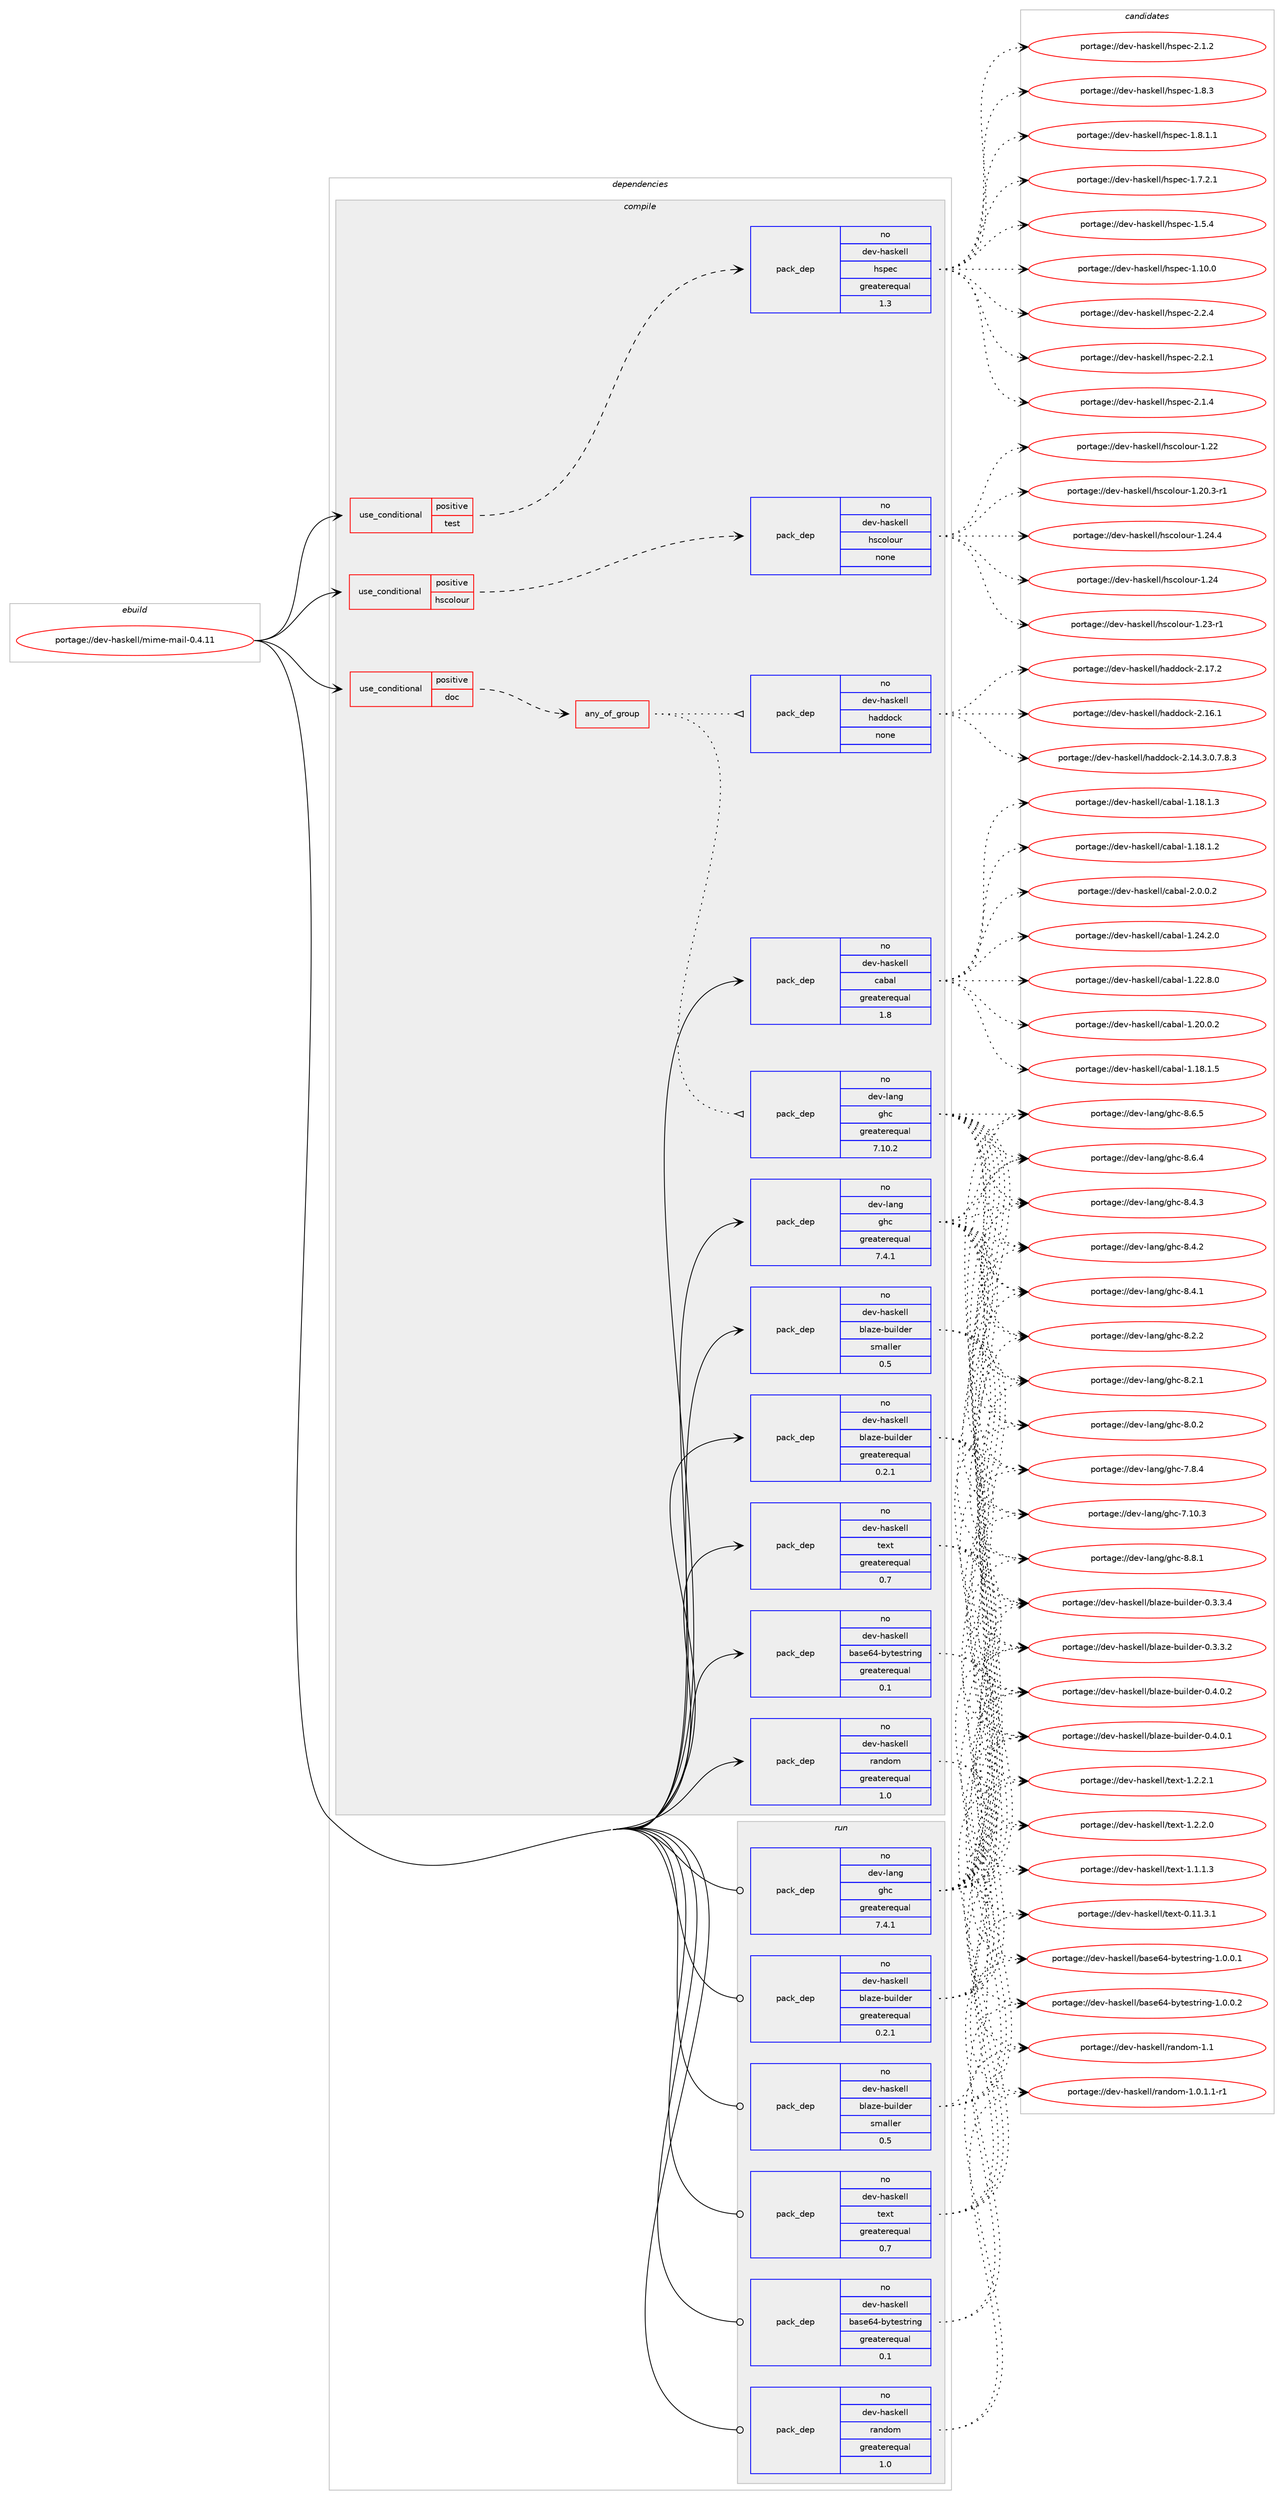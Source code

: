 digraph prolog {

# *************
# Graph options
# *************

newrank=true;
concentrate=true;
compound=true;
graph [rankdir=LR,fontname=Helvetica,fontsize=10,ranksep=1.5];#, ranksep=2.5, nodesep=0.2];
edge  [arrowhead=vee];
node  [fontname=Helvetica,fontsize=10];

# **********
# The ebuild
# **********

subgraph cluster_leftcol {
color=gray;
rank=same;
label=<<i>ebuild</i>>;
id [label="portage://dev-haskell/mime-mail-0.4.11", color=red, width=4, href="../dev-haskell/mime-mail-0.4.11.svg"];
}

# ****************
# The dependencies
# ****************

subgraph cluster_midcol {
color=gray;
label=<<i>dependencies</i>>;
subgraph cluster_compile {
fillcolor="#eeeeee";
style=filled;
label=<<i>compile</i>>;
subgraph cond132734 {
dependency552457 [label=<<TABLE BORDER="0" CELLBORDER="1" CELLSPACING="0" CELLPADDING="4"><TR><TD ROWSPAN="3" CELLPADDING="10">use_conditional</TD></TR><TR><TD>positive</TD></TR><TR><TD>doc</TD></TR></TABLE>>, shape=none, color=red];
subgraph any6085 {
dependency552458 [label=<<TABLE BORDER="0" CELLBORDER="1" CELLSPACING="0" CELLPADDING="4"><TR><TD CELLPADDING="10">any_of_group</TD></TR></TABLE>>, shape=none, color=red];subgraph pack413401 {
dependency552459 [label=<<TABLE BORDER="0" CELLBORDER="1" CELLSPACING="0" CELLPADDING="4" WIDTH="220"><TR><TD ROWSPAN="6" CELLPADDING="30">pack_dep</TD></TR><TR><TD WIDTH="110">no</TD></TR><TR><TD>dev-haskell</TD></TR><TR><TD>haddock</TD></TR><TR><TD>none</TD></TR><TR><TD></TD></TR></TABLE>>, shape=none, color=blue];
}
dependency552458:e -> dependency552459:w [weight=20,style="dotted",arrowhead="oinv"];
subgraph pack413402 {
dependency552460 [label=<<TABLE BORDER="0" CELLBORDER="1" CELLSPACING="0" CELLPADDING="4" WIDTH="220"><TR><TD ROWSPAN="6" CELLPADDING="30">pack_dep</TD></TR><TR><TD WIDTH="110">no</TD></TR><TR><TD>dev-lang</TD></TR><TR><TD>ghc</TD></TR><TR><TD>greaterequal</TD></TR><TR><TD>7.10.2</TD></TR></TABLE>>, shape=none, color=blue];
}
dependency552458:e -> dependency552460:w [weight=20,style="dotted",arrowhead="oinv"];
}
dependency552457:e -> dependency552458:w [weight=20,style="dashed",arrowhead="vee"];
}
id:e -> dependency552457:w [weight=20,style="solid",arrowhead="vee"];
subgraph cond132735 {
dependency552461 [label=<<TABLE BORDER="0" CELLBORDER="1" CELLSPACING="0" CELLPADDING="4"><TR><TD ROWSPAN="3" CELLPADDING="10">use_conditional</TD></TR><TR><TD>positive</TD></TR><TR><TD>hscolour</TD></TR></TABLE>>, shape=none, color=red];
subgraph pack413403 {
dependency552462 [label=<<TABLE BORDER="0" CELLBORDER="1" CELLSPACING="0" CELLPADDING="4" WIDTH="220"><TR><TD ROWSPAN="6" CELLPADDING="30">pack_dep</TD></TR><TR><TD WIDTH="110">no</TD></TR><TR><TD>dev-haskell</TD></TR><TR><TD>hscolour</TD></TR><TR><TD>none</TD></TR><TR><TD></TD></TR></TABLE>>, shape=none, color=blue];
}
dependency552461:e -> dependency552462:w [weight=20,style="dashed",arrowhead="vee"];
}
id:e -> dependency552461:w [weight=20,style="solid",arrowhead="vee"];
subgraph cond132736 {
dependency552463 [label=<<TABLE BORDER="0" CELLBORDER="1" CELLSPACING="0" CELLPADDING="4"><TR><TD ROWSPAN="3" CELLPADDING="10">use_conditional</TD></TR><TR><TD>positive</TD></TR><TR><TD>test</TD></TR></TABLE>>, shape=none, color=red];
subgraph pack413404 {
dependency552464 [label=<<TABLE BORDER="0" CELLBORDER="1" CELLSPACING="0" CELLPADDING="4" WIDTH="220"><TR><TD ROWSPAN="6" CELLPADDING="30">pack_dep</TD></TR><TR><TD WIDTH="110">no</TD></TR><TR><TD>dev-haskell</TD></TR><TR><TD>hspec</TD></TR><TR><TD>greaterequal</TD></TR><TR><TD>1.3</TD></TR></TABLE>>, shape=none, color=blue];
}
dependency552463:e -> dependency552464:w [weight=20,style="dashed",arrowhead="vee"];
}
id:e -> dependency552463:w [weight=20,style="solid",arrowhead="vee"];
subgraph pack413405 {
dependency552465 [label=<<TABLE BORDER="0" CELLBORDER="1" CELLSPACING="0" CELLPADDING="4" WIDTH="220"><TR><TD ROWSPAN="6" CELLPADDING="30">pack_dep</TD></TR><TR><TD WIDTH="110">no</TD></TR><TR><TD>dev-haskell</TD></TR><TR><TD>base64-bytestring</TD></TR><TR><TD>greaterequal</TD></TR><TR><TD>0.1</TD></TR></TABLE>>, shape=none, color=blue];
}
id:e -> dependency552465:w [weight=20,style="solid",arrowhead="vee"];
subgraph pack413406 {
dependency552466 [label=<<TABLE BORDER="0" CELLBORDER="1" CELLSPACING="0" CELLPADDING="4" WIDTH="220"><TR><TD ROWSPAN="6" CELLPADDING="30">pack_dep</TD></TR><TR><TD WIDTH="110">no</TD></TR><TR><TD>dev-haskell</TD></TR><TR><TD>blaze-builder</TD></TR><TR><TD>greaterequal</TD></TR><TR><TD>0.2.1</TD></TR></TABLE>>, shape=none, color=blue];
}
id:e -> dependency552466:w [weight=20,style="solid",arrowhead="vee"];
subgraph pack413407 {
dependency552467 [label=<<TABLE BORDER="0" CELLBORDER="1" CELLSPACING="0" CELLPADDING="4" WIDTH="220"><TR><TD ROWSPAN="6" CELLPADDING="30">pack_dep</TD></TR><TR><TD WIDTH="110">no</TD></TR><TR><TD>dev-haskell</TD></TR><TR><TD>blaze-builder</TD></TR><TR><TD>smaller</TD></TR><TR><TD>0.5</TD></TR></TABLE>>, shape=none, color=blue];
}
id:e -> dependency552467:w [weight=20,style="solid",arrowhead="vee"];
subgraph pack413408 {
dependency552468 [label=<<TABLE BORDER="0" CELLBORDER="1" CELLSPACING="0" CELLPADDING="4" WIDTH="220"><TR><TD ROWSPAN="6" CELLPADDING="30">pack_dep</TD></TR><TR><TD WIDTH="110">no</TD></TR><TR><TD>dev-haskell</TD></TR><TR><TD>cabal</TD></TR><TR><TD>greaterequal</TD></TR><TR><TD>1.8</TD></TR></TABLE>>, shape=none, color=blue];
}
id:e -> dependency552468:w [weight=20,style="solid",arrowhead="vee"];
subgraph pack413409 {
dependency552469 [label=<<TABLE BORDER="0" CELLBORDER="1" CELLSPACING="0" CELLPADDING="4" WIDTH="220"><TR><TD ROWSPAN="6" CELLPADDING="30">pack_dep</TD></TR><TR><TD WIDTH="110">no</TD></TR><TR><TD>dev-haskell</TD></TR><TR><TD>random</TD></TR><TR><TD>greaterequal</TD></TR><TR><TD>1.0</TD></TR></TABLE>>, shape=none, color=blue];
}
id:e -> dependency552469:w [weight=20,style="solid",arrowhead="vee"];
subgraph pack413410 {
dependency552470 [label=<<TABLE BORDER="0" CELLBORDER="1" CELLSPACING="0" CELLPADDING="4" WIDTH="220"><TR><TD ROWSPAN="6" CELLPADDING="30">pack_dep</TD></TR><TR><TD WIDTH="110">no</TD></TR><TR><TD>dev-haskell</TD></TR><TR><TD>text</TD></TR><TR><TD>greaterequal</TD></TR><TR><TD>0.7</TD></TR></TABLE>>, shape=none, color=blue];
}
id:e -> dependency552470:w [weight=20,style="solid",arrowhead="vee"];
subgraph pack413411 {
dependency552471 [label=<<TABLE BORDER="0" CELLBORDER="1" CELLSPACING="0" CELLPADDING="4" WIDTH="220"><TR><TD ROWSPAN="6" CELLPADDING="30">pack_dep</TD></TR><TR><TD WIDTH="110">no</TD></TR><TR><TD>dev-lang</TD></TR><TR><TD>ghc</TD></TR><TR><TD>greaterequal</TD></TR><TR><TD>7.4.1</TD></TR></TABLE>>, shape=none, color=blue];
}
id:e -> dependency552471:w [weight=20,style="solid",arrowhead="vee"];
}
subgraph cluster_compileandrun {
fillcolor="#eeeeee";
style=filled;
label=<<i>compile and run</i>>;
}
subgraph cluster_run {
fillcolor="#eeeeee";
style=filled;
label=<<i>run</i>>;
subgraph pack413412 {
dependency552472 [label=<<TABLE BORDER="0" CELLBORDER="1" CELLSPACING="0" CELLPADDING="4" WIDTH="220"><TR><TD ROWSPAN="6" CELLPADDING="30">pack_dep</TD></TR><TR><TD WIDTH="110">no</TD></TR><TR><TD>dev-haskell</TD></TR><TR><TD>base64-bytestring</TD></TR><TR><TD>greaterequal</TD></TR><TR><TD>0.1</TD></TR></TABLE>>, shape=none, color=blue];
}
id:e -> dependency552472:w [weight=20,style="solid",arrowhead="odot"];
subgraph pack413413 {
dependency552473 [label=<<TABLE BORDER="0" CELLBORDER="1" CELLSPACING="0" CELLPADDING="4" WIDTH="220"><TR><TD ROWSPAN="6" CELLPADDING="30">pack_dep</TD></TR><TR><TD WIDTH="110">no</TD></TR><TR><TD>dev-haskell</TD></TR><TR><TD>blaze-builder</TD></TR><TR><TD>greaterequal</TD></TR><TR><TD>0.2.1</TD></TR></TABLE>>, shape=none, color=blue];
}
id:e -> dependency552473:w [weight=20,style="solid",arrowhead="odot"];
subgraph pack413414 {
dependency552474 [label=<<TABLE BORDER="0" CELLBORDER="1" CELLSPACING="0" CELLPADDING="4" WIDTH="220"><TR><TD ROWSPAN="6" CELLPADDING="30">pack_dep</TD></TR><TR><TD WIDTH="110">no</TD></TR><TR><TD>dev-haskell</TD></TR><TR><TD>blaze-builder</TD></TR><TR><TD>smaller</TD></TR><TR><TD>0.5</TD></TR></TABLE>>, shape=none, color=blue];
}
id:e -> dependency552474:w [weight=20,style="solid",arrowhead="odot"];
subgraph pack413415 {
dependency552475 [label=<<TABLE BORDER="0" CELLBORDER="1" CELLSPACING="0" CELLPADDING="4" WIDTH="220"><TR><TD ROWSPAN="6" CELLPADDING="30">pack_dep</TD></TR><TR><TD WIDTH="110">no</TD></TR><TR><TD>dev-haskell</TD></TR><TR><TD>random</TD></TR><TR><TD>greaterequal</TD></TR><TR><TD>1.0</TD></TR></TABLE>>, shape=none, color=blue];
}
id:e -> dependency552475:w [weight=20,style="solid",arrowhead="odot"];
subgraph pack413416 {
dependency552476 [label=<<TABLE BORDER="0" CELLBORDER="1" CELLSPACING="0" CELLPADDING="4" WIDTH="220"><TR><TD ROWSPAN="6" CELLPADDING="30">pack_dep</TD></TR><TR><TD WIDTH="110">no</TD></TR><TR><TD>dev-haskell</TD></TR><TR><TD>text</TD></TR><TR><TD>greaterequal</TD></TR><TR><TD>0.7</TD></TR></TABLE>>, shape=none, color=blue];
}
id:e -> dependency552476:w [weight=20,style="solid",arrowhead="odot"];
subgraph pack413417 {
dependency552477 [label=<<TABLE BORDER="0" CELLBORDER="1" CELLSPACING="0" CELLPADDING="4" WIDTH="220"><TR><TD ROWSPAN="6" CELLPADDING="30">pack_dep</TD></TR><TR><TD WIDTH="110">no</TD></TR><TR><TD>dev-lang</TD></TR><TR><TD>ghc</TD></TR><TR><TD>greaterequal</TD></TR><TR><TD>7.4.1</TD></TR></TABLE>>, shape=none, color=blue];
}
id:e -> dependency552477:w [weight=20,style="solid",arrowhead="odot"];
}
}

# **************
# The candidates
# **************

subgraph cluster_choices {
rank=same;
color=gray;
label=<<i>candidates</i>>;

subgraph choice413401 {
color=black;
nodesep=1;
choice100101118451049711510710110810847104971001001119910745504649554650 [label="portage://dev-haskell/haddock-2.17.2", color=red, width=4,href="../dev-haskell/haddock-2.17.2.svg"];
choice100101118451049711510710110810847104971001001119910745504649544649 [label="portage://dev-haskell/haddock-2.16.1", color=red, width=4,href="../dev-haskell/haddock-2.16.1.svg"];
choice1001011184510497115107101108108471049710010011199107455046495246514648465546564651 [label="portage://dev-haskell/haddock-2.14.3.0.7.8.3", color=red, width=4,href="../dev-haskell/haddock-2.14.3.0.7.8.3.svg"];
dependency552459:e -> choice100101118451049711510710110810847104971001001119910745504649554650:w [style=dotted,weight="100"];
dependency552459:e -> choice100101118451049711510710110810847104971001001119910745504649544649:w [style=dotted,weight="100"];
dependency552459:e -> choice1001011184510497115107101108108471049710010011199107455046495246514648465546564651:w [style=dotted,weight="100"];
}
subgraph choice413402 {
color=black;
nodesep=1;
choice10010111845108971101034710310499455646564649 [label="portage://dev-lang/ghc-8.8.1", color=red, width=4,href="../dev-lang/ghc-8.8.1.svg"];
choice10010111845108971101034710310499455646544653 [label="portage://dev-lang/ghc-8.6.5", color=red, width=4,href="../dev-lang/ghc-8.6.5.svg"];
choice10010111845108971101034710310499455646544652 [label="portage://dev-lang/ghc-8.6.4", color=red, width=4,href="../dev-lang/ghc-8.6.4.svg"];
choice10010111845108971101034710310499455646524651 [label="portage://dev-lang/ghc-8.4.3", color=red, width=4,href="../dev-lang/ghc-8.4.3.svg"];
choice10010111845108971101034710310499455646524650 [label="portage://dev-lang/ghc-8.4.2", color=red, width=4,href="../dev-lang/ghc-8.4.2.svg"];
choice10010111845108971101034710310499455646524649 [label="portage://dev-lang/ghc-8.4.1", color=red, width=4,href="../dev-lang/ghc-8.4.1.svg"];
choice10010111845108971101034710310499455646504650 [label="portage://dev-lang/ghc-8.2.2", color=red, width=4,href="../dev-lang/ghc-8.2.2.svg"];
choice10010111845108971101034710310499455646504649 [label="portage://dev-lang/ghc-8.2.1", color=red, width=4,href="../dev-lang/ghc-8.2.1.svg"];
choice10010111845108971101034710310499455646484650 [label="portage://dev-lang/ghc-8.0.2", color=red, width=4,href="../dev-lang/ghc-8.0.2.svg"];
choice10010111845108971101034710310499455546564652 [label="portage://dev-lang/ghc-7.8.4", color=red, width=4,href="../dev-lang/ghc-7.8.4.svg"];
choice1001011184510897110103471031049945554649484651 [label="portage://dev-lang/ghc-7.10.3", color=red, width=4,href="../dev-lang/ghc-7.10.3.svg"];
dependency552460:e -> choice10010111845108971101034710310499455646564649:w [style=dotted,weight="100"];
dependency552460:e -> choice10010111845108971101034710310499455646544653:w [style=dotted,weight="100"];
dependency552460:e -> choice10010111845108971101034710310499455646544652:w [style=dotted,weight="100"];
dependency552460:e -> choice10010111845108971101034710310499455646524651:w [style=dotted,weight="100"];
dependency552460:e -> choice10010111845108971101034710310499455646524650:w [style=dotted,weight="100"];
dependency552460:e -> choice10010111845108971101034710310499455646524649:w [style=dotted,weight="100"];
dependency552460:e -> choice10010111845108971101034710310499455646504650:w [style=dotted,weight="100"];
dependency552460:e -> choice10010111845108971101034710310499455646504649:w [style=dotted,weight="100"];
dependency552460:e -> choice10010111845108971101034710310499455646484650:w [style=dotted,weight="100"];
dependency552460:e -> choice10010111845108971101034710310499455546564652:w [style=dotted,weight="100"];
dependency552460:e -> choice1001011184510897110103471031049945554649484651:w [style=dotted,weight="100"];
}
subgraph choice413403 {
color=black;
nodesep=1;
choice1001011184510497115107101108108471041159911110811111711445494650524652 [label="portage://dev-haskell/hscolour-1.24.4", color=red, width=4,href="../dev-haskell/hscolour-1.24.4.svg"];
choice100101118451049711510710110810847104115991111081111171144549465052 [label="portage://dev-haskell/hscolour-1.24", color=red, width=4,href="../dev-haskell/hscolour-1.24.svg"];
choice1001011184510497115107101108108471041159911110811111711445494650514511449 [label="portage://dev-haskell/hscolour-1.23-r1", color=red, width=4,href="../dev-haskell/hscolour-1.23-r1.svg"];
choice100101118451049711510710110810847104115991111081111171144549465050 [label="portage://dev-haskell/hscolour-1.22", color=red, width=4,href="../dev-haskell/hscolour-1.22.svg"];
choice10010111845104971151071011081084710411599111108111117114454946504846514511449 [label="portage://dev-haskell/hscolour-1.20.3-r1", color=red, width=4,href="../dev-haskell/hscolour-1.20.3-r1.svg"];
dependency552462:e -> choice1001011184510497115107101108108471041159911110811111711445494650524652:w [style=dotted,weight="100"];
dependency552462:e -> choice100101118451049711510710110810847104115991111081111171144549465052:w [style=dotted,weight="100"];
dependency552462:e -> choice1001011184510497115107101108108471041159911110811111711445494650514511449:w [style=dotted,weight="100"];
dependency552462:e -> choice100101118451049711510710110810847104115991111081111171144549465050:w [style=dotted,weight="100"];
dependency552462:e -> choice10010111845104971151071011081084710411599111108111117114454946504846514511449:w [style=dotted,weight="100"];
}
subgraph choice413404 {
color=black;
nodesep=1;
choice10010111845104971151071011081084710411511210199455046504652 [label="portage://dev-haskell/hspec-2.2.4", color=red, width=4,href="../dev-haskell/hspec-2.2.4.svg"];
choice10010111845104971151071011081084710411511210199455046504649 [label="portage://dev-haskell/hspec-2.2.1", color=red, width=4,href="../dev-haskell/hspec-2.2.1.svg"];
choice10010111845104971151071011081084710411511210199455046494652 [label="portage://dev-haskell/hspec-2.1.4", color=red, width=4,href="../dev-haskell/hspec-2.1.4.svg"];
choice10010111845104971151071011081084710411511210199455046494650 [label="portage://dev-haskell/hspec-2.1.2", color=red, width=4,href="../dev-haskell/hspec-2.1.2.svg"];
choice10010111845104971151071011081084710411511210199454946564651 [label="portage://dev-haskell/hspec-1.8.3", color=red, width=4,href="../dev-haskell/hspec-1.8.3.svg"];
choice100101118451049711510710110810847104115112101994549465646494649 [label="portage://dev-haskell/hspec-1.8.1.1", color=red, width=4,href="../dev-haskell/hspec-1.8.1.1.svg"];
choice100101118451049711510710110810847104115112101994549465546504649 [label="portage://dev-haskell/hspec-1.7.2.1", color=red, width=4,href="../dev-haskell/hspec-1.7.2.1.svg"];
choice10010111845104971151071011081084710411511210199454946534652 [label="portage://dev-haskell/hspec-1.5.4", color=red, width=4,href="../dev-haskell/hspec-1.5.4.svg"];
choice1001011184510497115107101108108471041151121019945494649484648 [label="portage://dev-haskell/hspec-1.10.0", color=red, width=4,href="../dev-haskell/hspec-1.10.0.svg"];
dependency552464:e -> choice10010111845104971151071011081084710411511210199455046504652:w [style=dotted,weight="100"];
dependency552464:e -> choice10010111845104971151071011081084710411511210199455046504649:w [style=dotted,weight="100"];
dependency552464:e -> choice10010111845104971151071011081084710411511210199455046494652:w [style=dotted,weight="100"];
dependency552464:e -> choice10010111845104971151071011081084710411511210199455046494650:w [style=dotted,weight="100"];
dependency552464:e -> choice10010111845104971151071011081084710411511210199454946564651:w [style=dotted,weight="100"];
dependency552464:e -> choice100101118451049711510710110810847104115112101994549465646494649:w [style=dotted,weight="100"];
dependency552464:e -> choice100101118451049711510710110810847104115112101994549465546504649:w [style=dotted,weight="100"];
dependency552464:e -> choice10010111845104971151071011081084710411511210199454946534652:w [style=dotted,weight="100"];
dependency552464:e -> choice1001011184510497115107101108108471041151121019945494649484648:w [style=dotted,weight="100"];
}
subgraph choice413405 {
color=black;
nodesep=1;
choice1001011184510497115107101108108479897115101545245981211161011151161141051101034549464846484650 [label="portage://dev-haskell/base64-bytestring-1.0.0.2", color=red, width=4,href="../dev-haskell/base64-bytestring-1.0.0.2.svg"];
choice1001011184510497115107101108108479897115101545245981211161011151161141051101034549464846484649 [label="portage://dev-haskell/base64-bytestring-1.0.0.1", color=red, width=4,href="../dev-haskell/base64-bytestring-1.0.0.1.svg"];
dependency552465:e -> choice1001011184510497115107101108108479897115101545245981211161011151161141051101034549464846484650:w [style=dotted,weight="100"];
dependency552465:e -> choice1001011184510497115107101108108479897115101545245981211161011151161141051101034549464846484649:w [style=dotted,weight="100"];
}
subgraph choice413406 {
color=black;
nodesep=1;
choice100101118451049711510710110810847981089712210145981171051081001011144548465246484650 [label="portage://dev-haskell/blaze-builder-0.4.0.2", color=red, width=4,href="../dev-haskell/blaze-builder-0.4.0.2.svg"];
choice100101118451049711510710110810847981089712210145981171051081001011144548465246484649 [label="portage://dev-haskell/blaze-builder-0.4.0.1", color=red, width=4,href="../dev-haskell/blaze-builder-0.4.0.1.svg"];
choice100101118451049711510710110810847981089712210145981171051081001011144548465146514652 [label="portage://dev-haskell/blaze-builder-0.3.3.4", color=red, width=4,href="../dev-haskell/blaze-builder-0.3.3.4.svg"];
choice100101118451049711510710110810847981089712210145981171051081001011144548465146514650 [label="portage://dev-haskell/blaze-builder-0.3.3.2", color=red, width=4,href="../dev-haskell/blaze-builder-0.3.3.2.svg"];
dependency552466:e -> choice100101118451049711510710110810847981089712210145981171051081001011144548465246484650:w [style=dotted,weight="100"];
dependency552466:e -> choice100101118451049711510710110810847981089712210145981171051081001011144548465246484649:w [style=dotted,weight="100"];
dependency552466:e -> choice100101118451049711510710110810847981089712210145981171051081001011144548465146514652:w [style=dotted,weight="100"];
dependency552466:e -> choice100101118451049711510710110810847981089712210145981171051081001011144548465146514650:w [style=dotted,weight="100"];
}
subgraph choice413407 {
color=black;
nodesep=1;
choice100101118451049711510710110810847981089712210145981171051081001011144548465246484650 [label="portage://dev-haskell/blaze-builder-0.4.0.2", color=red, width=4,href="../dev-haskell/blaze-builder-0.4.0.2.svg"];
choice100101118451049711510710110810847981089712210145981171051081001011144548465246484649 [label="portage://dev-haskell/blaze-builder-0.4.0.1", color=red, width=4,href="../dev-haskell/blaze-builder-0.4.0.1.svg"];
choice100101118451049711510710110810847981089712210145981171051081001011144548465146514652 [label="portage://dev-haskell/blaze-builder-0.3.3.4", color=red, width=4,href="../dev-haskell/blaze-builder-0.3.3.4.svg"];
choice100101118451049711510710110810847981089712210145981171051081001011144548465146514650 [label="portage://dev-haskell/blaze-builder-0.3.3.2", color=red, width=4,href="../dev-haskell/blaze-builder-0.3.3.2.svg"];
dependency552467:e -> choice100101118451049711510710110810847981089712210145981171051081001011144548465246484650:w [style=dotted,weight="100"];
dependency552467:e -> choice100101118451049711510710110810847981089712210145981171051081001011144548465246484649:w [style=dotted,weight="100"];
dependency552467:e -> choice100101118451049711510710110810847981089712210145981171051081001011144548465146514652:w [style=dotted,weight="100"];
dependency552467:e -> choice100101118451049711510710110810847981089712210145981171051081001011144548465146514650:w [style=dotted,weight="100"];
}
subgraph choice413408 {
color=black;
nodesep=1;
choice100101118451049711510710110810847999798971084550464846484650 [label="portage://dev-haskell/cabal-2.0.0.2", color=red, width=4,href="../dev-haskell/cabal-2.0.0.2.svg"];
choice10010111845104971151071011081084799979897108454946505246504648 [label="portage://dev-haskell/cabal-1.24.2.0", color=red, width=4,href="../dev-haskell/cabal-1.24.2.0.svg"];
choice10010111845104971151071011081084799979897108454946505046564648 [label="portage://dev-haskell/cabal-1.22.8.0", color=red, width=4,href="../dev-haskell/cabal-1.22.8.0.svg"];
choice10010111845104971151071011081084799979897108454946504846484650 [label="portage://dev-haskell/cabal-1.20.0.2", color=red, width=4,href="../dev-haskell/cabal-1.20.0.2.svg"];
choice10010111845104971151071011081084799979897108454946495646494653 [label="portage://dev-haskell/cabal-1.18.1.5", color=red, width=4,href="../dev-haskell/cabal-1.18.1.5.svg"];
choice10010111845104971151071011081084799979897108454946495646494651 [label="portage://dev-haskell/cabal-1.18.1.3", color=red, width=4,href="../dev-haskell/cabal-1.18.1.3.svg"];
choice10010111845104971151071011081084799979897108454946495646494650 [label="portage://dev-haskell/cabal-1.18.1.2", color=red, width=4,href="../dev-haskell/cabal-1.18.1.2.svg"];
dependency552468:e -> choice100101118451049711510710110810847999798971084550464846484650:w [style=dotted,weight="100"];
dependency552468:e -> choice10010111845104971151071011081084799979897108454946505246504648:w [style=dotted,weight="100"];
dependency552468:e -> choice10010111845104971151071011081084799979897108454946505046564648:w [style=dotted,weight="100"];
dependency552468:e -> choice10010111845104971151071011081084799979897108454946504846484650:w [style=dotted,weight="100"];
dependency552468:e -> choice10010111845104971151071011081084799979897108454946495646494653:w [style=dotted,weight="100"];
dependency552468:e -> choice10010111845104971151071011081084799979897108454946495646494651:w [style=dotted,weight="100"];
dependency552468:e -> choice10010111845104971151071011081084799979897108454946495646494650:w [style=dotted,weight="100"];
}
subgraph choice413409 {
color=black;
nodesep=1;
choice1001011184510497115107101108108471149711010011110945494649 [label="portage://dev-haskell/random-1.1", color=red, width=4,href="../dev-haskell/random-1.1.svg"];
choice1001011184510497115107101108108471149711010011110945494648464946494511449 [label="portage://dev-haskell/random-1.0.1.1-r1", color=red, width=4,href="../dev-haskell/random-1.0.1.1-r1.svg"];
dependency552469:e -> choice1001011184510497115107101108108471149711010011110945494649:w [style=dotted,weight="100"];
dependency552469:e -> choice1001011184510497115107101108108471149711010011110945494648464946494511449:w [style=dotted,weight="100"];
}
subgraph choice413410 {
color=black;
nodesep=1;
choice1001011184510497115107101108108471161011201164549465046504649 [label="portage://dev-haskell/text-1.2.2.1", color=red, width=4,href="../dev-haskell/text-1.2.2.1.svg"];
choice1001011184510497115107101108108471161011201164549465046504648 [label="portage://dev-haskell/text-1.2.2.0", color=red, width=4,href="../dev-haskell/text-1.2.2.0.svg"];
choice1001011184510497115107101108108471161011201164549464946494651 [label="portage://dev-haskell/text-1.1.1.3", color=red, width=4,href="../dev-haskell/text-1.1.1.3.svg"];
choice100101118451049711510710110810847116101120116454846494946514649 [label="portage://dev-haskell/text-0.11.3.1", color=red, width=4,href="../dev-haskell/text-0.11.3.1.svg"];
dependency552470:e -> choice1001011184510497115107101108108471161011201164549465046504649:w [style=dotted,weight="100"];
dependency552470:e -> choice1001011184510497115107101108108471161011201164549465046504648:w [style=dotted,weight="100"];
dependency552470:e -> choice1001011184510497115107101108108471161011201164549464946494651:w [style=dotted,weight="100"];
dependency552470:e -> choice100101118451049711510710110810847116101120116454846494946514649:w [style=dotted,weight="100"];
}
subgraph choice413411 {
color=black;
nodesep=1;
choice10010111845108971101034710310499455646564649 [label="portage://dev-lang/ghc-8.8.1", color=red, width=4,href="../dev-lang/ghc-8.8.1.svg"];
choice10010111845108971101034710310499455646544653 [label="portage://dev-lang/ghc-8.6.5", color=red, width=4,href="../dev-lang/ghc-8.6.5.svg"];
choice10010111845108971101034710310499455646544652 [label="portage://dev-lang/ghc-8.6.4", color=red, width=4,href="../dev-lang/ghc-8.6.4.svg"];
choice10010111845108971101034710310499455646524651 [label="portage://dev-lang/ghc-8.4.3", color=red, width=4,href="../dev-lang/ghc-8.4.3.svg"];
choice10010111845108971101034710310499455646524650 [label="portage://dev-lang/ghc-8.4.2", color=red, width=4,href="../dev-lang/ghc-8.4.2.svg"];
choice10010111845108971101034710310499455646524649 [label="portage://dev-lang/ghc-8.4.1", color=red, width=4,href="../dev-lang/ghc-8.4.1.svg"];
choice10010111845108971101034710310499455646504650 [label="portage://dev-lang/ghc-8.2.2", color=red, width=4,href="../dev-lang/ghc-8.2.2.svg"];
choice10010111845108971101034710310499455646504649 [label="portage://dev-lang/ghc-8.2.1", color=red, width=4,href="../dev-lang/ghc-8.2.1.svg"];
choice10010111845108971101034710310499455646484650 [label="portage://dev-lang/ghc-8.0.2", color=red, width=4,href="../dev-lang/ghc-8.0.2.svg"];
choice10010111845108971101034710310499455546564652 [label="portage://dev-lang/ghc-7.8.4", color=red, width=4,href="../dev-lang/ghc-7.8.4.svg"];
choice1001011184510897110103471031049945554649484651 [label="portage://dev-lang/ghc-7.10.3", color=red, width=4,href="../dev-lang/ghc-7.10.3.svg"];
dependency552471:e -> choice10010111845108971101034710310499455646564649:w [style=dotted,weight="100"];
dependency552471:e -> choice10010111845108971101034710310499455646544653:w [style=dotted,weight="100"];
dependency552471:e -> choice10010111845108971101034710310499455646544652:w [style=dotted,weight="100"];
dependency552471:e -> choice10010111845108971101034710310499455646524651:w [style=dotted,weight="100"];
dependency552471:e -> choice10010111845108971101034710310499455646524650:w [style=dotted,weight="100"];
dependency552471:e -> choice10010111845108971101034710310499455646524649:w [style=dotted,weight="100"];
dependency552471:e -> choice10010111845108971101034710310499455646504650:w [style=dotted,weight="100"];
dependency552471:e -> choice10010111845108971101034710310499455646504649:w [style=dotted,weight="100"];
dependency552471:e -> choice10010111845108971101034710310499455646484650:w [style=dotted,weight="100"];
dependency552471:e -> choice10010111845108971101034710310499455546564652:w [style=dotted,weight="100"];
dependency552471:e -> choice1001011184510897110103471031049945554649484651:w [style=dotted,weight="100"];
}
subgraph choice413412 {
color=black;
nodesep=1;
choice1001011184510497115107101108108479897115101545245981211161011151161141051101034549464846484650 [label="portage://dev-haskell/base64-bytestring-1.0.0.2", color=red, width=4,href="../dev-haskell/base64-bytestring-1.0.0.2.svg"];
choice1001011184510497115107101108108479897115101545245981211161011151161141051101034549464846484649 [label="portage://dev-haskell/base64-bytestring-1.0.0.1", color=red, width=4,href="../dev-haskell/base64-bytestring-1.0.0.1.svg"];
dependency552472:e -> choice1001011184510497115107101108108479897115101545245981211161011151161141051101034549464846484650:w [style=dotted,weight="100"];
dependency552472:e -> choice1001011184510497115107101108108479897115101545245981211161011151161141051101034549464846484649:w [style=dotted,weight="100"];
}
subgraph choice413413 {
color=black;
nodesep=1;
choice100101118451049711510710110810847981089712210145981171051081001011144548465246484650 [label="portage://dev-haskell/blaze-builder-0.4.0.2", color=red, width=4,href="../dev-haskell/blaze-builder-0.4.0.2.svg"];
choice100101118451049711510710110810847981089712210145981171051081001011144548465246484649 [label="portage://dev-haskell/blaze-builder-0.4.0.1", color=red, width=4,href="../dev-haskell/blaze-builder-0.4.0.1.svg"];
choice100101118451049711510710110810847981089712210145981171051081001011144548465146514652 [label="portage://dev-haskell/blaze-builder-0.3.3.4", color=red, width=4,href="../dev-haskell/blaze-builder-0.3.3.4.svg"];
choice100101118451049711510710110810847981089712210145981171051081001011144548465146514650 [label="portage://dev-haskell/blaze-builder-0.3.3.2", color=red, width=4,href="../dev-haskell/blaze-builder-0.3.3.2.svg"];
dependency552473:e -> choice100101118451049711510710110810847981089712210145981171051081001011144548465246484650:w [style=dotted,weight="100"];
dependency552473:e -> choice100101118451049711510710110810847981089712210145981171051081001011144548465246484649:w [style=dotted,weight="100"];
dependency552473:e -> choice100101118451049711510710110810847981089712210145981171051081001011144548465146514652:w [style=dotted,weight="100"];
dependency552473:e -> choice100101118451049711510710110810847981089712210145981171051081001011144548465146514650:w [style=dotted,weight="100"];
}
subgraph choice413414 {
color=black;
nodesep=1;
choice100101118451049711510710110810847981089712210145981171051081001011144548465246484650 [label="portage://dev-haskell/blaze-builder-0.4.0.2", color=red, width=4,href="../dev-haskell/blaze-builder-0.4.0.2.svg"];
choice100101118451049711510710110810847981089712210145981171051081001011144548465246484649 [label="portage://dev-haskell/blaze-builder-0.4.0.1", color=red, width=4,href="../dev-haskell/blaze-builder-0.4.0.1.svg"];
choice100101118451049711510710110810847981089712210145981171051081001011144548465146514652 [label="portage://dev-haskell/blaze-builder-0.3.3.4", color=red, width=4,href="../dev-haskell/blaze-builder-0.3.3.4.svg"];
choice100101118451049711510710110810847981089712210145981171051081001011144548465146514650 [label="portage://dev-haskell/blaze-builder-0.3.3.2", color=red, width=4,href="../dev-haskell/blaze-builder-0.3.3.2.svg"];
dependency552474:e -> choice100101118451049711510710110810847981089712210145981171051081001011144548465246484650:w [style=dotted,weight="100"];
dependency552474:e -> choice100101118451049711510710110810847981089712210145981171051081001011144548465246484649:w [style=dotted,weight="100"];
dependency552474:e -> choice100101118451049711510710110810847981089712210145981171051081001011144548465146514652:w [style=dotted,weight="100"];
dependency552474:e -> choice100101118451049711510710110810847981089712210145981171051081001011144548465146514650:w [style=dotted,weight="100"];
}
subgraph choice413415 {
color=black;
nodesep=1;
choice1001011184510497115107101108108471149711010011110945494649 [label="portage://dev-haskell/random-1.1", color=red, width=4,href="../dev-haskell/random-1.1.svg"];
choice1001011184510497115107101108108471149711010011110945494648464946494511449 [label="portage://dev-haskell/random-1.0.1.1-r1", color=red, width=4,href="../dev-haskell/random-1.0.1.1-r1.svg"];
dependency552475:e -> choice1001011184510497115107101108108471149711010011110945494649:w [style=dotted,weight="100"];
dependency552475:e -> choice1001011184510497115107101108108471149711010011110945494648464946494511449:w [style=dotted,weight="100"];
}
subgraph choice413416 {
color=black;
nodesep=1;
choice1001011184510497115107101108108471161011201164549465046504649 [label="portage://dev-haskell/text-1.2.2.1", color=red, width=4,href="../dev-haskell/text-1.2.2.1.svg"];
choice1001011184510497115107101108108471161011201164549465046504648 [label="portage://dev-haskell/text-1.2.2.0", color=red, width=4,href="../dev-haskell/text-1.2.2.0.svg"];
choice1001011184510497115107101108108471161011201164549464946494651 [label="portage://dev-haskell/text-1.1.1.3", color=red, width=4,href="../dev-haskell/text-1.1.1.3.svg"];
choice100101118451049711510710110810847116101120116454846494946514649 [label="portage://dev-haskell/text-0.11.3.1", color=red, width=4,href="../dev-haskell/text-0.11.3.1.svg"];
dependency552476:e -> choice1001011184510497115107101108108471161011201164549465046504649:w [style=dotted,weight="100"];
dependency552476:e -> choice1001011184510497115107101108108471161011201164549465046504648:w [style=dotted,weight="100"];
dependency552476:e -> choice1001011184510497115107101108108471161011201164549464946494651:w [style=dotted,weight="100"];
dependency552476:e -> choice100101118451049711510710110810847116101120116454846494946514649:w [style=dotted,weight="100"];
}
subgraph choice413417 {
color=black;
nodesep=1;
choice10010111845108971101034710310499455646564649 [label="portage://dev-lang/ghc-8.8.1", color=red, width=4,href="../dev-lang/ghc-8.8.1.svg"];
choice10010111845108971101034710310499455646544653 [label="portage://dev-lang/ghc-8.6.5", color=red, width=4,href="../dev-lang/ghc-8.6.5.svg"];
choice10010111845108971101034710310499455646544652 [label="portage://dev-lang/ghc-8.6.4", color=red, width=4,href="../dev-lang/ghc-8.6.4.svg"];
choice10010111845108971101034710310499455646524651 [label="portage://dev-lang/ghc-8.4.3", color=red, width=4,href="../dev-lang/ghc-8.4.3.svg"];
choice10010111845108971101034710310499455646524650 [label="portage://dev-lang/ghc-8.4.2", color=red, width=4,href="../dev-lang/ghc-8.4.2.svg"];
choice10010111845108971101034710310499455646524649 [label="portage://dev-lang/ghc-8.4.1", color=red, width=4,href="../dev-lang/ghc-8.4.1.svg"];
choice10010111845108971101034710310499455646504650 [label="portage://dev-lang/ghc-8.2.2", color=red, width=4,href="../dev-lang/ghc-8.2.2.svg"];
choice10010111845108971101034710310499455646504649 [label="portage://dev-lang/ghc-8.2.1", color=red, width=4,href="../dev-lang/ghc-8.2.1.svg"];
choice10010111845108971101034710310499455646484650 [label="portage://dev-lang/ghc-8.0.2", color=red, width=4,href="../dev-lang/ghc-8.0.2.svg"];
choice10010111845108971101034710310499455546564652 [label="portage://dev-lang/ghc-7.8.4", color=red, width=4,href="../dev-lang/ghc-7.8.4.svg"];
choice1001011184510897110103471031049945554649484651 [label="portage://dev-lang/ghc-7.10.3", color=red, width=4,href="../dev-lang/ghc-7.10.3.svg"];
dependency552477:e -> choice10010111845108971101034710310499455646564649:w [style=dotted,weight="100"];
dependency552477:e -> choice10010111845108971101034710310499455646544653:w [style=dotted,weight="100"];
dependency552477:e -> choice10010111845108971101034710310499455646544652:w [style=dotted,weight="100"];
dependency552477:e -> choice10010111845108971101034710310499455646524651:w [style=dotted,weight="100"];
dependency552477:e -> choice10010111845108971101034710310499455646524650:w [style=dotted,weight="100"];
dependency552477:e -> choice10010111845108971101034710310499455646524649:w [style=dotted,weight="100"];
dependency552477:e -> choice10010111845108971101034710310499455646504650:w [style=dotted,weight="100"];
dependency552477:e -> choice10010111845108971101034710310499455646504649:w [style=dotted,weight="100"];
dependency552477:e -> choice10010111845108971101034710310499455646484650:w [style=dotted,weight="100"];
dependency552477:e -> choice10010111845108971101034710310499455546564652:w [style=dotted,weight="100"];
dependency552477:e -> choice1001011184510897110103471031049945554649484651:w [style=dotted,weight="100"];
}
}

}
